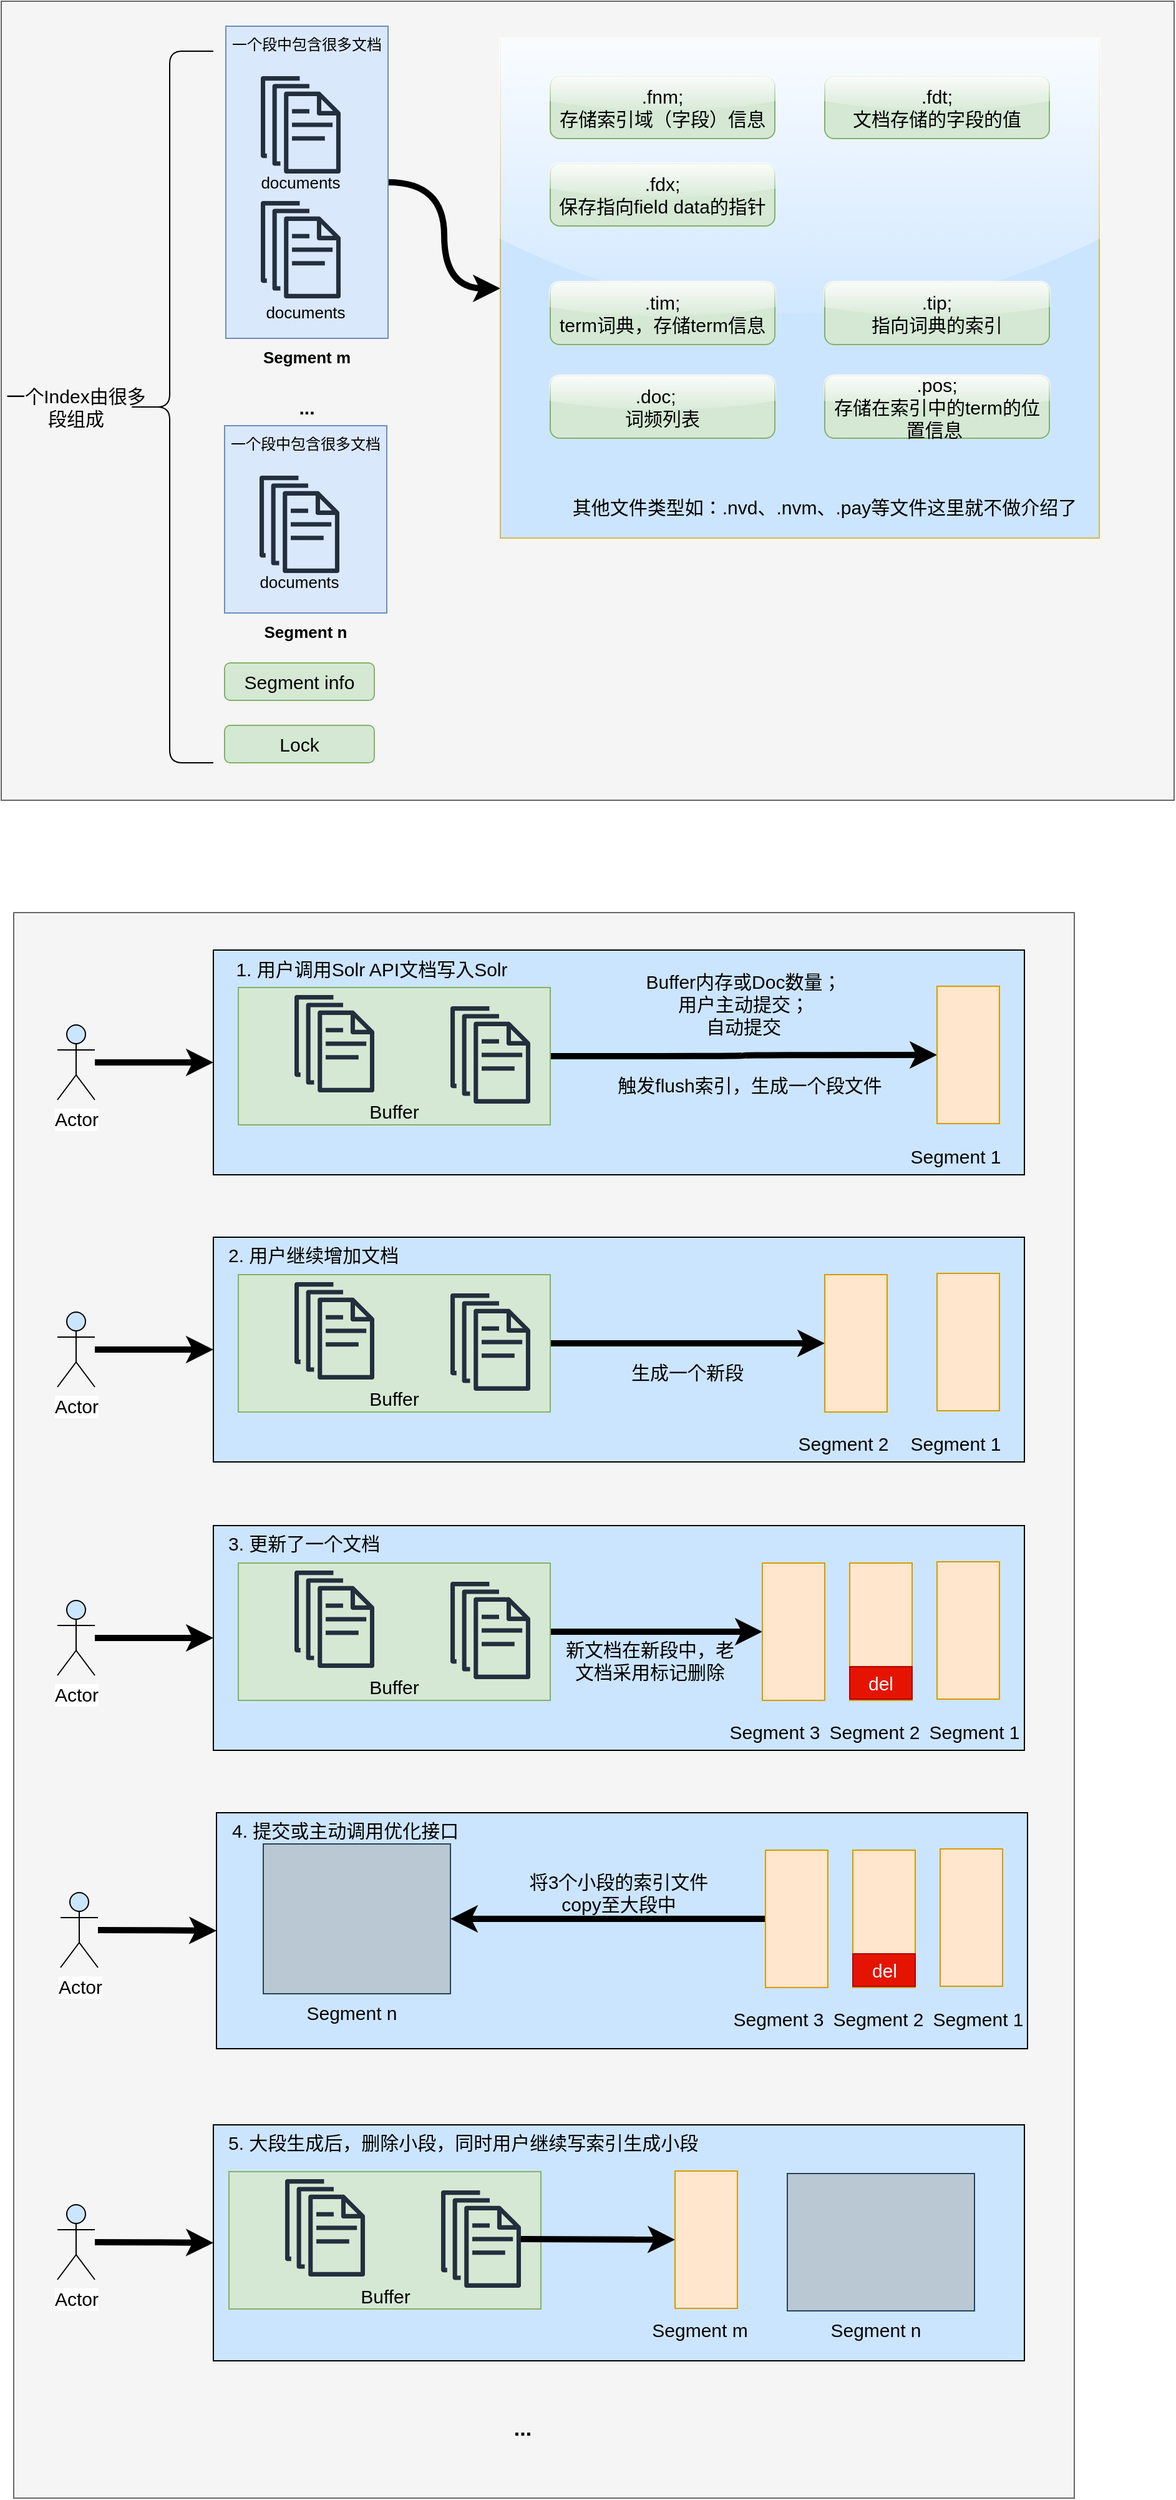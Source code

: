 <mxfile version="20.5.3" type="github">
  <diagram id="1ziBkIOy0aIOfrTeset_" name="第 1 页">
    <mxGraphModel dx="1773" dy="621" grid="1" gridSize="10" guides="1" tooltips="1" connect="1" arrows="1" fold="1" page="1" pageScale="1" pageWidth="827" pageHeight="1169" math="0" shadow="0">
      <root>
        <mxCell id="0" />
        <mxCell id="1" parent="0" />
        <mxCell id="4rep5bl105MdZM5S8P01-1" value="" style="rounded=0;whiteSpace=wrap;html=1;fillColor=#f5f5f5;fontColor=#333333;strokeColor=#666666;" vertex="1" parent="1">
          <mxGeometry x="-730" y="30" width="940" height="640" as="geometry" />
        </mxCell>
        <mxCell id="4rep5bl105MdZM5S8P01-26" style="edgeStyle=orthogonalEdgeStyle;rounded=0;orthogonalLoop=1;jettySize=auto;html=1;fontSize=15;curved=1;strokeWidth=5;" edge="1" parent="1" source="4rep5bl105MdZM5S8P01-3" target="4rep5bl105MdZM5S8P01-23">
          <mxGeometry relative="1" as="geometry" />
        </mxCell>
        <mxCell id="4rep5bl105MdZM5S8P01-3" value="" style="rounded=0;whiteSpace=wrap;html=1;fillColor=#dae8fc;strokeColor=#6c8ebf;" vertex="1" parent="1">
          <mxGeometry x="-550" y="50" width="130" height="250" as="geometry" />
        </mxCell>
        <mxCell id="4rep5bl105MdZM5S8P01-4" value="" style="sketch=0;outlineConnect=0;fontColor=#232F3E;gradientColor=none;fillColor=#232F3D;strokeColor=none;dashed=0;verticalLabelPosition=bottom;verticalAlign=top;align=center;html=1;fontSize=12;fontStyle=0;aspect=fixed;pointerEvents=1;shape=mxgraph.aws4.documents;" vertex="1" parent="1">
          <mxGeometry x="-522" y="90" width="64" height="78" as="geometry" />
        </mxCell>
        <mxCell id="4rep5bl105MdZM5S8P01-5" value="" style="sketch=0;outlineConnect=0;fontColor=#232F3E;gradientColor=none;fillColor=#232F3D;strokeColor=none;dashed=0;verticalLabelPosition=bottom;verticalAlign=top;align=center;html=1;fontSize=12;fontStyle=0;aspect=fixed;pointerEvents=1;shape=mxgraph.aws4.documents;" vertex="1" parent="1">
          <mxGeometry x="-522" y="190" width="64" height="78" as="geometry" />
        </mxCell>
        <mxCell id="4rep5bl105MdZM5S8P01-6" value="一个段中包含很多文档" style="text;html=1;strokeColor=none;fillColor=none;align=center;verticalAlign=middle;whiteSpace=wrap;rounded=0;" vertex="1" parent="1">
          <mxGeometry x="-550" y="50" width="130" height="30" as="geometry" />
        </mxCell>
        <mxCell id="4rep5bl105MdZM5S8P01-7" value="&lt;b&gt;&lt;font style=&quot;font-size: 13px;&quot;&gt;Segment m&lt;/font&gt;&lt;/b&gt;" style="text;html=1;strokeColor=none;fillColor=none;align=center;verticalAlign=middle;whiteSpace=wrap;rounded=0;" vertex="1" parent="1">
          <mxGeometry x="-550" y="300" width="130" height="30" as="geometry" />
        </mxCell>
        <mxCell id="4rep5bl105MdZM5S8P01-9" value="documents" style="text;html=1;strokeColor=none;fillColor=none;align=center;verticalAlign=middle;whiteSpace=wrap;rounded=0;fontSize=13;" vertex="1" parent="1">
          <mxGeometry x="-516" y="264" width="60" height="30" as="geometry" />
        </mxCell>
        <mxCell id="4rep5bl105MdZM5S8P01-10" value="documents" style="text;html=1;strokeColor=none;fillColor=none;align=center;verticalAlign=middle;whiteSpace=wrap;rounded=0;fontSize=13;" vertex="1" parent="1">
          <mxGeometry x="-520" y="160" width="60" height="30" as="geometry" />
        </mxCell>
        <mxCell id="4rep5bl105MdZM5S8P01-11" value="&lt;b&gt;&lt;font style=&quot;font-size: 15px;&quot;&gt;...&lt;/font&gt;&lt;/b&gt;" style="text;html=1;strokeColor=none;fillColor=none;align=center;verticalAlign=middle;whiteSpace=wrap;rounded=0;fontSize=13;" vertex="1" parent="1">
          <mxGeometry x="-526" y="340" width="82" height="30" as="geometry" />
        </mxCell>
        <mxCell id="4rep5bl105MdZM5S8P01-12" value="" style="rounded=0;whiteSpace=wrap;html=1;fillColor=#dae8fc;strokeColor=#6c8ebf;" vertex="1" parent="1">
          <mxGeometry x="-551" y="370" width="130" height="150" as="geometry" />
        </mxCell>
        <mxCell id="4rep5bl105MdZM5S8P01-13" value="" style="sketch=0;outlineConnect=0;fontColor=#232F3E;gradientColor=none;fillColor=#232F3D;strokeColor=none;dashed=0;verticalLabelPosition=bottom;verticalAlign=top;align=center;html=1;fontSize=12;fontStyle=0;aspect=fixed;pointerEvents=1;shape=mxgraph.aws4.documents;" vertex="1" parent="1">
          <mxGeometry x="-523" y="410" width="64" height="78" as="geometry" />
        </mxCell>
        <mxCell id="4rep5bl105MdZM5S8P01-15" value="一个段中包含很多文档" style="text;html=1;strokeColor=none;fillColor=none;align=center;verticalAlign=middle;whiteSpace=wrap;rounded=0;" vertex="1" parent="1">
          <mxGeometry x="-551" y="370" width="130" height="30" as="geometry" />
        </mxCell>
        <mxCell id="4rep5bl105MdZM5S8P01-16" value="&lt;b&gt;&lt;font style=&quot;font-size: 13px;&quot;&gt;Segment n&lt;/font&gt;&lt;/b&gt;" style="text;html=1;strokeColor=none;fillColor=none;align=center;verticalAlign=middle;whiteSpace=wrap;rounded=0;" vertex="1" parent="1">
          <mxGeometry x="-551" y="520" width="130" height="30" as="geometry" />
        </mxCell>
        <mxCell id="4rep5bl105MdZM5S8P01-18" value="documents" style="text;html=1;strokeColor=none;fillColor=none;align=center;verticalAlign=middle;whiteSpace=wrap;rounded=0;fontSize=13;" vertex="1" parent="1">
          <mxGeometry x="-521" y="480" width="60" height="30" as="geometry" />
        </mxCell>
        <mxCell id="4rep5bl105MdZM5S8P01-21" value="" style="shape=curlyBracket;whiteSpace=wrap;html=1;rounded=1;labelPosition=left;verticalLabelPosition=middle;align=right;verticalAlign=middle;fontSize=15;" vertex="1" parent="1">
          <mxGeometry x="-630" y="70" width="70" height="570" as="geometry" />
        </mxCell>
        <mxCell id="4rep5bl105MdZM5S8P01-22" value="一个Index由很多段组成" style="text;html=1;strokeColor=none;fillColor=none;align=center;verticalAlign=middle;whiteSpace=wrap;rounded=0;fontSize=15;" vertex="1" parent="1">
          <mxGeometry x="-730" y="340" width="120" height="30" as="geometry" />
        </mxCell>
        <mxCell id="4rep5bl105MdZM5S8P01-23" value="" style="rounded=0;whiteSpace=wrap;html=1;fontSize=15;fillColor=#CCE5FF;strokeColor=#d6b656;glass=1;" vertex="1" parent="1">
          <mxGeometry x="-330" y="60" width="480" height="400" as="geometry" />
        </mxCell>
        <mxCell id="4rep5bl105MdZM5S8P01-24" value="Segment info" style="rounded=1;whiteSpace=wrap;html=1;fontSize=15;fillColor=#d5e8d4;strokeColor=#82b366;" vertex="1" parent="1">
          <mxGeometry x="-551" y="560" width="120" height="30" as="geometry" />
        </mxCell>
        <mxCell id="4rep5bl105MdZM5S8P01-25" value="Lock" style="rounded=1;whiteSpace=wrap;html=1;fontSize=15;fillColor=#d5e8d4;strokeColor=#82b366;" vertex="1" parent="1">
          <mxGeometry x="-551" y="610" width="120" height="30" as="geometry" />
        </mxCell>
        <mxCell id="4rep5bl105MdZM5S8P01-27" value=".fnm;&lt;br&gt;存储索引域（字段）信息" style="rounded=1;whiteSpace=wrap;html=1;fontSize=15;fillColor=#d5e8d4;strokeColor=#82b366;glass=1;" vertex="1" parent="1">
          <mxGeometry x="-290" y="90" width="180" height="50" as="geometry" />
        </mxCell>
        <mxCell id="4rep5bl105MdZM5S8P01-28" value="&lt;div&gt;.fdt;&lt;/div&gt;&lt;div&gt;文档存储的字段的值&lt;/div&gt;" style="rounded=1;whiteSpace=wrap;html=1;fontSize=15;fillColor=#d5e8d4;strokeColor=#82b366;glass=1;" vertex="1" parent="1">
          <mxGeometry x="-70" y="90" width="180" height="50" as="geometry" />
        </mxCell>
        <mxCell id="4rep5bl105MdZM5S8P01-29" value="&lt;div&gt;.fdx;&lt;/div&gt;&lt;div&gt;保存指向field data的指针&lt;/div&gt;" style="rounded=1;whiteSpace=wrap;html=1;fontSize=15;fillColor=#d5e8d4;strokeColor=#82b366;glass=1;" vertex="1" parent="1">
          <mxGeometry x="-290" y="160" width="180" height="50" as="geometry" />
        </mxCell>
        <mxCell id="4rep5bl105MdZM5S8P01-30" value="&lt;div&gt;.tim;&lt;/div&gt;&lt;div&gt;term词典，存储term信息&lt;/div&gt;" style="rounded=1;whiteSpace=wrap;html=1;fontSize=15;fillColor=#d5e8d4;strokeColor=#82b366;glass=1;" vertex="1" parent="1">
          <mxGeometry x="-290" y="255" width="180" height="50" as="geometry" />
        </mxCell>
        <mxCell id="4rep5bl105MdZM5S8P01-31" value="&lt;div&gt;.tip;&lt;/div&gt;&lt;div&gt;指向词典的索引&lt;/div&gt;" style="rounded=1;whiteSpace=wrap;html=1;fontSize=15;fillColor=#d5e8d4;strokeColor=#82b366;glass=1;" vertex="1" parent="1">
          <mxGeometry x="-70" y="255" width="180" height="50" as="geometry" />
        </mxCell>
        <mxCell id="4rep5bl105MdZM5S8P01-32" value="&lt;div style=&quot;text-align: left;&quot;&gt;&lt;div&gt;&amp;nbsp; .doc;&lt;/div&gt;&lt;div&gt;词频列表&lt;/div&gt;&lt;/div&gt;" style="rounded=1;whiteSpace=wrap;html=1;fontSize=15;fillColor=#d5e8d4;strokeColor=#82b366;glass=1;" vertex="1" parent="1">
          <mxGeometry x="-290" y="330" width="180" height="50" as="geometry" />
        </mxCell>
        <mxCell id="4rep5bl105MdZM5S8P01-33" value="&lt;div&gt;.pos;&lt;/div&gt;&lt;div&gt;存储在索引中的term的位置信息&amp;nbsp;&lt;/div&gt;" style="rounded=1;whiteSpace=wrap;html=1;fontSize=15;sketch=0;shadow=0;fillColor=#d5e8d4;strokeColor=#82b366;glass=1;" vertex="1" parent="1">
          <mxGeometry x="-70" y="330" width="180" height="50" as="geometry" />
        </mxCell>
        <mxCell id="4rep5bl105MdZM5S8P01-34" value="其他文件类型如：.nvd、.nvm、.pay等文件这里就不做介绍了" style="text;html=1;strokeColor=none;fillColor=none;align=center;verticalAlign=middle;whiteSpace=wrap;rounded=0;fontSize=15;" vertex="1" parent="1">
          <mxGeometry x="-280" y="420" width="420" height="30" as="geometry" />
        </mxCell>
        <mxCell id="4rep5bl105MdZM5S8P01-35" value="" style="rounded=0;whiteSpace=wrap;html=1;shadow=0;glass=0;labelBackgroundColor=none;sketch=0;fontSize=15;fillColor=#f5f5f5;fontColor=#333333;strokeColor=#666666;" vertex="1" parent="1">
          <mxGeometry x="-720" y="760" width="850" height="1270" as="geometry" />
        </mxCell>
        <mxCell id="4rep5bl105MdZM5S8P01-36" value="" style="rounded=0;whiteSpace=wrap;html=1;shadow=0;glass=0;labelBackgroundColor=#FFFFFF;sketch=0;fontSize=15;fillColor=#CCE5FF;" vertex="1" parent="1">
          <mxGeometry x="-560" y="790" width="650" height="180" as="geometry" />
        </mxCell>
        <mxCell id="4rep5bl105MdZM5S8P01-39" style="edgeStyle=orthogonalEdgeStyle;curved=1;rounded=0;orthogonalLoop=1;jettySize=auto;html=1;strokeWidth=5;fontSize=15;" edge="1" parent="1" source="4rep5bl105MdZM5S8P01-37" target="4rep5bl105MdZM5S8P01-36">
          <mxGeometry relative="1" as="geometry" />
        </mxCell>
        <mxCell id="4rep5bl105MdZM5S8P01-37" value="Actor" style="shape=umlActor;verticalLabelPosition=bottom;verticalAlign=top;html=1;outlineConnect=0;rounded=1;shadow=0;glass=0;labelBackgroundColor=#FFFFFF;sketch=0;fontSize=15;fillColor=#CCE5FF;" vertex="1" parent="1">
          <mxGeometry x="-685" y="850" width="30" height="60" as="geometry" />
        </mxCell>
        <mxCell id="4rep5bl105MdZM5S8P01-46" value="&lt;span style=&quot;&quot;&gt;1. 用户调用Solr API文档写入Solr&lt;/span&gt;" style="text;html=1;strokeColor=none;fillColor=none;align=center;verticalAlign=middle;whiteSpace=wrap;rounded=0;shadow=0;glass=0;labelBackgroundColor=none;sketch=0;fontSize=15;opacity=0;connectable=1;allowArrows=1;" vertex="1" parent="1">
          <mxGeometry x="-586" y="790" width="306" height="30" as="geometry" />
        </mxCell>
        <mxCell id="4rep5bl105MdZM5S8P01-55" style="edgeStyle=orthogonalEdgeStyle;curved=1;rounded=0;orthogonalLoop=1;jettySize=auto;html=1;exitX=1;exitY=0.5;exitDx=0;exitDy=0;entryX=0;entryY=0.5;entryDx=0;entryDy=0;strokeWidth=5;fontSize=15;" edge="1" parent="1" source="4rep5bl105MdZM5S8P01-48" target="4rep5bl105MdZM5S8P01-54">
          <mxGeometry relative="1" as="geometry" />
        </mxCell>
        <mxCell id="4rep5bl105MdZM5S8P01-48" value="" style="rounded=0;whiteSpace=wrap;html=1;shadow=0;glass=0;labelBackgroundColor=default;labelBorderColor=none;sketch=0;fontSize=15;fillColor=#d5e8d4;strokeColor=#82b366;" vertex="1" parent="1">
          <mxGeometry x="-540" y="820" width="250" height="110" as="geometry" />
        </mxCell>
        <mxCell id="4rep5bl105MdZM5S8P01-44" value="" style="sketch=0;outlineConnect=0;fontColor=#232F3E;gradientColor=none;fillColor=#232F3D;strokeColor=none;dashed=0;verticalLabelPosition=bottom;verticalAlign=top;align=center;html=1;fontSize=12;fontStyle=0;aspect=fixed;pointerEvents=1;shape=mxgraph.aws4.documents;rounded=1;shadow=0;glass=0;labelBackgroundColor=#FFFFFF;" vertex="1" parent="1">
          <mxGeometry x="-370" y="835" width="64" height="78" as="geometry" />
        </mxCell>
        <mxCell id="4rep5bl105MdZM5S8P01-43" value="" style="sketch=0;outlineConnect=0;fontColor=#232F3E;gradientColor=none;fillColor=#232F3D;strokeColor=none;dashed=0;verticalLabelPosition=bottom;verticalAlign=top;align=center;html=1;fontSize=12;fontStyle=0;aspect=fixed;pointerEvents=1;shape=mxgraph.aws4.documents;rounded=1;shadow=0;glass=0;labelBackgroundColor=#FFFFFF;" vertex="1" parent="1">
          <mxGeometry x="-495" y="826" width="64" height="78" as="geometry" />
        </mxCell>
        <mxCell id="4rep5bl105MdZM5S8P01-49" value="Buffer" style="text;html=1;strokeColor=none;fillColor=none;align=center;verticalAlign=middle;whiteSpace=wrap;rounded=0;shadow=0;glass=0;labelBackgroundColor=none;labelBorderColor=none;sketch=0;fontSize=15;" vertex="1" parent="1">
          <mxGeometry x="-445" y="904" width="60" height="30" as="geometry" />
        </mxCell>
        <mxCell id="4rep5bl105MdZM5S8P01-54" value="" style="rounded=0;whiteSpace=wrap;html=1;shadow=0;glass=0;labelBackgroundColor=none;labelBorderColor=none;sketch=0;fontSize=15;fillColor=#ffe6cc;strokeColor=#d79b00;" vertex="1" parent="1">
          <mxGeometry x="20" y="819" width="50" height="110" as="geometry" />
        </mxCell>
        <mxCell id="4rep5bl105MdZM5S8P01-56" value="Buffer内存或Doc数量；&lt;br&gt;用户主动提交；&lt;br&gt;自动提交" style="text;html=1;strokeColor=none;fillColor=none;align=center;verticalAlign=middle;whiteSpace=wrap;rounded=0;shadow=0;glass=0;labelBackgroundColor=none;labelBorderColor=none;sketch=0;fontSize=15;" vertex="1" parent="1">
          <mxGeometry x="-280" y="800" width="290" height="65" as="geometry" />
        </mxCell>
        <mxCell id="4rep5bl105MdZM5S8P01-57" value="触发flush索引，生成一个段文件" style="text;html=1;strokeColor=none;fillColor=none;align=center;verticalAlign=middle;whiteSpace=wrap;rounded=0;shadow=0;glass=0;labelBackgroundColor=none;labelBorderColor=none;sketch=0;fontSize=15;" vertex="1" parent="1">
          <mxGeometry x="-240" y="883" width="220" height="30" as="geometry" />
        </mxCell>
        <mxCell id="4rep5bl105MdZM5S8P01-58" value="Segment 1" style="text;html=1;strokeColor=none;fillColor=none;align=center;verticalAlign=middle;whiteSpace=wrap;rounded=0;shadow=0;glass=0;labelBackgroundColor=none;labelBorderColor=none;sketch=0;fontSize=15;" vertex="1" parent="1">
          <mxGeometry x="-20" y="940" width="110" height="30" as="geometry" />
        </mxCell>
        <mxCell id="4rep5bl105MdZM5S8P01-59" value="" style="rounded=0;whiteSpace=wrap;html=1;shadow=0;glass=0;labelBackgroundColor=#FFFFFF;sketch=0;fontSize=15;fillColor=#CCE5FF;" vertex="1" parent="1">
          <mxGeometry x="-560" y="1020" width="650" height="180" as="geometry" />
        </mxCell>
        <mxCell id="4rep5bl105MdZM5S8P01-60" style="edgeStyle=orthogonalEdgeStyle;curved=1;rounded=0;orthogonalLoop=1;jettySize=auto;html=1;strokeWidth=5;fontSize=15;" edge="1" parent="1" source="4rep5bl105MdZM5S8P01-61" target="4rep5bl105MdZM5S8P01-59">
          <mxGeometry relative="1" as="geometry" />
        </mxCell>
        <mxCell id="4rep5bl105MdZM5S8P01-61" value="Actor" style="shape=umlActor;verticalLabelPosition=bottom;verticalAlign=top;html=1;outlineConnect=0;rounded=1;shadow=0;glass=0;labelBackgroundColor=#FFFFFF;sketch=0;fontSize=15;fillColor=#CCE5FF;" vertex="1" parent="1">
          <mxGeometry x="-685" y="1080" width="30" height="60" as="geometry" />
        </mxCell>
        <mxCell id="4rep5bl105MdZM5S8P01-62" value="&lt;span style=&quot;&quot;&gt;2. 用户继续增加文档&lt;/span&gt;" style="text;html=1;strokeColor=none;fillColor=none;align=left;verticalAlign=middle;whiteSpace=wrap;rounded=0;shadow=0;glass=0;labelBackgroundColor=none;sketch=0;fontSize=15;opacity=0;connectable=1;allowArrows=1;" vertex="1" parent="1">
          <mxGeometry x="-550" y="1019" width="306" height="30" as="geometry" />
        </mxCell>
        <mxCell id="4rep5bl105MdZM5S8P01-63" style="edgeStyle=orthogonalEdgeStyle;curved=1;rounded=0;orthogonalLoop=1;jettySize=auto;html=1;exitX=1;exitY=0.5;exitDx=0;exitDy=0;strokeWidth=5;fontSize=15;entryX=0;entryY=0.5;entryDx=0;entryDy=0;" edge="1" parent="1" source="4rep5bl105MdZM5S8P01-64" target="4rep5bl105MdZM5S8P01-72">
          <mxGeometry relative="1" as="geometry">
            <mxPoint x="-100" y="1104" as="targetPoint" />
          </mxGeometry>
        </mxCell>
        <mxCell id="4rep5bl105MdZM5S8P01-64" value="" style="rounded=0;whiteSpace=wrap;html=1;shadow=0;glass=0;labelBackgroundColor=default;labelBorderColor=none;sketch=0;fontSize=15;fillColor=#d5e8d4;strokeColor=#82b366;" vertex="1" parent="1">
          <mxGeometry x="-540" y="1050" width="250" height="110" as="geometry" />
        </mxCell>
        <mxCell id="4rep5bl105MdZM5S8P01-65" value="" style="sketch=0;outlineConnect=0;fontColor=#232F3E;gradientColor=none;fillColor=#232F3D;strokeColor=none;dashed=0;verticalLabelPosition=bottom;verticalAlign=top;align=center;html=1;fontSize=12;fontStyle=0;aspect=fixed;pointerEvents=1;shape=mxgraph.aws4.documents;rounded=1;shadow=0;glass=0;labelBackgroundColor=#FFFFFF;" vertex="1" parent="1">
          <mxGeometry x="-370" y="1065" width="64" height="78" as="geometry" />
        </mxCell>
        <mxCell id="4rep5bl105MdZM5S8P01-66" value="" style="sketch=0;outlineConnect=0;fontColor=#232F3E;gradientColor=none;fillColor=#232F3D;strokeColor=none;dashed=0;verticalLabelPosition=bottom;verticalAlign=top;align=center;html=1;fontSize=12;fontStyle=0;aspect=fixed;pointerEvents=1;shape=mxgraph.aws4.documents;rounded=1;shadow=0;glass=0;labelBackgroundColor=#FFFFFF;" vertex="1" parent="1">
          <mxGeometry x="-495" y="1056" width="64" height="78" as="geometry" />
        </mxCell>
        <mxCell id="4rep5bl105MdZM5S8P01-67" value="Buffer" style="text;html=1;strokeColor=none;fillColor=none;align=center;verticalAlign=middle;whiteSpace=wrap;rounded=0;shadow=0;glass=0;labelBackgroundColor=none;labelBorderColor=none;sketch=0;fontSize=15;" vertex="1" parent="1">
          <mxGeometry x="-445" y="1134" width="60" height="30" as="geometry" />
        </mxCell>
        <mxCell id="4rep5bl105MdZM5S8P01-68" value="" style="rounded=0;whiteSpace=wrap;html=1;shadow=0;glass=0;labelBackgroundColor=none;labelBorderColor=none;sketch=0;fontSize=15;fillColor=#ffe6cc;strokeColor=#d79b00;" vertex="1" parent="1">
          <mxGeometry x="20" y="1049" width="50" height="110" as="geometry" />
        </mxCell>
        <mxCell id="4rep5bl105MdZM5S8P01-71" value="Segment 1" style="text;html=1;strokeColor=none;fillColor=none;align=center;verticalAlign=middle;whiteSpace=wrap;rounded=0;shadow=0;glass=0;labelBackgroundColor=none;labelBorderColor=none;sketch=0;fontSize=15;" vertex="1" parent="1">
          <mxGeometry x="-20" y="1170" width="110" height="30" as="geometry" />
        </mxCell>
        <mxCell id="4rep5bl105MdZM5S8P01-72" value="" style="rounded=0;whiteSpace=wrap;html=1;shadow=0;glass=0;labelBackgroundColor=none;labelBorderColor=none;sketch=0;fontSize=15;fillColor=#ffe6cc;strokeColor=#d79b00;" vertex="1" parent="1">
          <mxGeometry x="-70" y="1050" width="50" height="110" as="geometry" />
        </mxCell>
        <mxCell id="4rep5bl105MdZM5S8P01-73" value="Segment 2" style="text;html=1;strokeColor=none;fillColor=none;align=center;verticalAlign=middle;whiteSpace=wrap;rounded=0;shadow=0;glass=0;labelBackgroundColor=none;labelBorderColor=none;sketch=0;fontSize=15;" vertex="1" parent="1">
          <mxGeometry x="-110" y="1170" width="110" height="30" as="geometry" />
        </mxCell>
        <mxCell id="4rep5bl105MdZM5S8P01-74" value="生成一个新段" style="text;html=1;strokeColor=none;fillColor=none;align=center;verticalAlign=middle;whiteSpace=wrap;rounded=0;shadow=0;glass=0;labelBackgroundColor=none;labelBorderColor=none;sketch=0;fontSize=15;" vertex="1" parent="1">
          <mxGeometry x="-250" y="1113" width="140" height="30" as="geometry" />
        </mxCell>
        <mxCell id="4rep5bl105MdZM5S8P01-76" value="" style="rounded=0;whiteSpace=wrap;html=1;shadow=0;glass=0;labelBackgroundColor=#FFFFFF;sketch=0;fontSize=15;fillColor=#CCE5FF;" vertex="1" parent="1">
          <mxGeometry x="-560" y="1251" width="650" height="180" as="geometry" />
        </mxCell>
        <mxCell id="4rep5bl105MdZM5S8P01-77" style="edgeStyle=orthogonalEdgeStyle;curved=1;rounded=0;orthogonalLoop=1;jettySize=auto;html=1;strokeWidth=5;fontSize=15;" edge="1" parent="1" source="4rep5bl105MdZM5S8P01-78" target="4rep5bl105MdZM5S8P01-76">
          <mxGeometry relative="1" as="geometry" />
        </mxCell>
        <mxCell id="4rep5bl105MdZM5S8P01-78" value="Actor" style="shape=umlActor;verticalLabelPosition=bottom;verticalAlign=top;html=1;outlineConnect=0;rounded=1;shadow=0;glass=0;labelBackgroundColor=#FFFFFF;sketch=0;fontSize=15;fillColor=#CCE5FF;" vertex="1" parent="1">
          <mxGeometry x="-685" y="1311" width="30" height="60" as="geometry" />
        </mxCell>
        <mxCell id="4rep5bl105MdZM5S8P01-79" value="&lt;span style=&quot;&quot;&gt;3. 更新了一个文档&lt;/span&gt;" style="text;html=1;strokeColor=none;fillColor=none;align=left;verticalAlign=middle;whiteSpace=wrap;rounded=0;shadow=0;glass=0;labelBackgroundColor=none;sketch=0;fontSize=15;opacity=0;connectable=1;allowArrows=1;" vertex="1" parent="1">
          <mxGeometry x="-550" y="1250" width="306" height="30" as="geometry" />
        </mxCell>
        <mxCell id="4rep5bl105MdZM5S8P01-94" style="edgeStyle=orthogonalEdgeStyle;curved=1;rounded=0;orthogonalLoop=1;jettySize=auto;html=1;exitX=1;exitY=0.5;exitDx=0;exitDy=0;entryX=0;entryY=0.5;entryDx=0;entryDy=0;strokeWidth=5;fontSize=15;" edge="1" parent="1" source="4rep5bl105MdZM5S8P01-81" target="4rep5bl105MdZM5S8P01-92">
          <mxGeometry relative="1" as="geometry" />
        </mxCell>
        <mxCell id="4rep5bl105MdZM5S8P01-81" value="" style="rounded=0;whiteSpace=wrap;html=1;shadow=0;glass=0;labelBackgroundColor=default;labelBorderColor=none;sketch=0;fontSize=15;fillColor=#d5e8d4;strokeColor=#82b366;" vertex="1" parent="1">
          <mxGeometry x="-540" y="1281" width="250" height="110" as="geometry" />
        </mxCell>
        <mxCell id="4rep5bl105MdZM5S8P01-82" value="" style="sketch=0;outlineConnect=0;fontColor=#232F3E;gradientColor=none;fillColor=#232F3D;strokeColor=none;dashed=0;verticalLabelPosition=bottom;verticalAlign=top;align=center;html=1;fontSize=12;fontStyle=0;aspect=fixed;pointerEvents=1;shape=mxgraph.aws4.documents;rounded=1;shadow=0;glass=0;labelBackgroundColor=#FFFFFF;" vertex="1" parent="1">
          <mxGeometry x="-370" y="1296" width="64" height="78" as="geometry" />
        </mxCell>
        <mxCell id="4rep5bl105MdZM5S8P01-83" value="" style="sketch=0;outlineConnect=0;fontColor=#232F3E;gradientColor=none;fillColor=#232F3D;strokeColor=none;dashed=0;verticalLabelPosition=bottom;verticalAlign=top;align=center;html=1;fontSize=12;fontStyle=0;aspect=fixed;pointerEvents=1;shape=mxgraph.aws4.documents;rounded=1;shadow=0;glass=0;labelBackgroundColor=#FFFFFF;" vertex="1" parent="1">
          <mxGeometry x="-495" y="1287" width="64" height="78" as="geometry" />
        </mxCell>
        <mxCell id="4rep5bl105MdZM5S8P01-84" value="Buffer" style="text;html=1;strokeColor=none;fillColor=none;align=center;verticalAlign=middle;whiteSpace=wrap;rounded=0;shadow=0;glass=0;labelBackgroundColor=none;labelBorderColor=none;sketch=0;fontSize=15;" vertex="1" parent="1">
          <mxGeometry x="-445" y="1365" width="60" height="30" as="geometry" />
        </mxCell>
        <mxCell id="4rep5bl105MdZM5S8P01-85" value="" style="rounded=0;whiteSpace=wrap;html=1;shadow=0;glass=0;labelBackgroundColor=none;labelBorderColor=none;sketch=0;fontSize=15;fillColor=#ffe6cc;strokeColor=#d79b00;" vertex="1" parent="1">
          <mxGeometry x="20" y="1280" width="50" height="110" as="geometry" />
        </mxCell>
        <mxCell id="4rep5bl105MdZM5S8P01-86" value="Segment 1" style="text;html=1;strokeColor=none;fillColor=none;align=center;verticalAlign=middle;whiteSpace=wrap;rounded=0;shadow=0;glass=0;labelBackgroundColor=none;labelBorderColor=none;sketch=0;fontSize=15;" vertex="1" parent="1">
          <mxGeometry x="10" y="1401" width="80" height="30" as="geometry" />
        </mxCell>
        <mxCell id="4rep5bl105MdZM5S8P01-87" value="" style="rounded=0;whiteSpace=wrap;html=1;shadow=0;glass=0;labelBackgroundColor=none;labelBorderColor=none;sketch=0;fontSize=15;fillColor=#ffe6cc;strokeColor=#d79b00;" vertex="1" parent="1">
          <mxGeometry x="-50" y="1281" width="50" height="110" as="geometry" />
        </mxCell>
        <mxCell id="4rep5bl105MdZM5S8P01-88" value="Segment 2" style="text;html=1;strokeColor=none;fillColor=none;align=center;verticalAlign=middle;whiteSpace=wrap;rounded=0;shadow=0;glass=0;labelBackgroundColor=none;labelBorderColor=none;sketch=0;fontSize=15;" vertex="1" parent="1">
          <mxGeometry x="-70" y="1401" width="80" height="30" as="geometry" />
        </mxCell>
        <mxCell id="4rep5bl105MdZM5S8P01-89" value="新文档在新段中，老文档采用标记删除" style="text;html=1;strokeColor=none;fillColor=none;align=center;verticalAlign=middle;whiteSpace=wrap;rounded=0;shadow=0;glass=0;labelBackgroundColor=none;labelBorderColor=none;sketch=0;fontSize=15;" vertex="1" parent="1">
          <mxGeometry x="-280" y="1344" width="140" height="30" as="geometry" />
        </mxCell>
        <mxCell id="4rep5bl105MdZM5S8P01-91" value="del" style="rounded=0;whiteSpace=wrap;html=1;shadow=0;glass=0;labelBackgroundColor=none;labelBorderColor=none;sketch=0;fontSize=15;fillColor=#e51400;strokeColor=#B20000;fontColor=#ffffff;" vertex="1" parent="1">
          <mxGeometry x="-50" y="1364" width="50" height="26" as="geometry" />
        </mxCell>
        <mxCell id="4rep5bl105MdZM5S8P01-92" value="" style="rounded=0;whiteSpace=wrap;html=1;shadow=0;glass=0;labelBackgroundColor=none;labelBorderColor=none;sketch=0;fontSize=15;fillColor=#ffe6cc;strokeColor=#d79b00;" vertex="1" parent="1">
          <mxGeometry x="-120" y="1281" width="50" height="110" as="geometry" />
        </mxCell>
        <mxCell id="4rep5bl105MdZM5S8P01-93" value="Segment 3" style="text;html=1;strokeColor=none;fillColor=none;align=center;verticalAlign=middle;whiteSpace=wrap;rounded=0;shadow=0;glass=0;labelBackgroundColor=none;labelBorderColor=none;sketch=0;fontSize=15;" vertex="1" parent="1">
          <mxGeometry x="-150" y="1401" width="80" height="30" as="geometry" />
        </mxCell>
        <mxCell id="4rep5bl105MdZM5S8P01-95" value="" style="rounded=0;whiteSpace=wrap;html=1;shadow=0;glass=0;labelBackgroundColor=#FFFFFF;sketch=0;fontSize=15;fillColor=#CCE5FF;" vertex="1" parent="1">
          <mxGeometry x="-557.5" y="1481" width="650" height="189" as="geometry" />
        </mxCell>
        <mxCell id="4rep5bl105MdZM5S8P01-96" style="edgeStyle=orthogonalEdgeStyle;curved=1;rounded=0;orthogonalLoop=1;jettySize=auto;html=1;strokeWidth=5;fontSize=15;" edge="1" source="4rep5bl105MdZM5S8P01-97" target="4rep5bl105MdZM5S8P01-95" parent="1">
          <mxGeometry relative="1" as="geometry" />
        </mxCell>
        <mxCell id="4rep5bl105MdZM5S8P01-97" value="Actor" style="shape=umlActor;verticalLabelPosition=bottom;verticalAlign=top;html=1;outlineConnect=0;rounded=1;shadow=0;glass=0;labelBackgroundColor=#FFFFFF;sketch=0;fontSize=15;fillColor=#CCE5FF;" vertex="1" parent="1">
          <mxGeometry x="-682.5" y="1545" width="30" height="60" as="geometry" />
        </mxCell>
        <mxCell id="4rep5bl105MdZM5S8P01-98" value="&lt;span style=&quot;&quot;&gt;4. 提交或主动调用优化接口&lt;/span&gt;" style="text;html=1;strokeColor=none;fillColor=none;align=left;verticalAlign=middle;whiteSpace=wrap;rounded=0;shadow=0;glass=0;labelBackgroundColor=none;sketch=0;fontSize=15;opacity=0;connectable=1;allowArrows=1;" vertex="1" parent="1">
          <mxGeometry x="-547.5" y="1480" width="306" height="30" as="geometry" />
        </mxCell>
        <mxCell id="4rep5bl105MdZM5S8P01-104" value="" style="rounded=0;whiteSpace=wrap;html=1;shadow=0;glass=0;labelBackgroundColor=none;labelBorderColor=none;sketch=0;fontSize=15;fillColor=#ffe6cc;strokeColor=#d79b00;" vertex="1" parent="1">
          <mxGeometry x="22.5" y="1510" width="50" height="110" as="geometry" />
        </mxCell>
        <mxCell id="4rep5bl105MdZM5S8P01-105" value="Segment 1" style="text;html=1;strokeColor=none;fillColor=none;align=center;verticalAlign=middle;whiteSpace=wrap;rounded=0;shadow=0;glass=0;labelBackgroundColor=none;labelBorderColor=none;sketch=0;fontSize=15;" vertex="1" parent="1">
          <mxGeometry x="12.5" y="1631" width="80" height="30" as="geometry" />
        </mxCell>
        <mxCell id="4rep5bl105MdZM5S8P01-106" value="" style="rounded=0;whiteSpace=wrap;html=1;shadow=0;glass=0;labelBackgroundColor=none;labelBorderColor=none;sketch=0;fontSize=15;fillColor=#ffe6cc;strokeColor=#d79b00;" vertex="1" parent="1">
          <mxGeometry x="-47.5" y="1511" width="50" height="110" as="geometry" />
        </mxCell>
        <mxCell id="4rep5bl105MdZM5S8P01-107" value="Segment 2" style="text;html=1;strokeColor=none;fillColor=none;align=center;verticalAlign=middle;whiteSpace=wrap;rounded=0;shadow=0;glass=0;labelBackgroundColor=none;labelBorderColor=none;sketch=0;fontSize=15;" vertex="1" parent="1">
          <mxGeometry x="-67.5" y="1631" width="80" height="30" as="geometry" />
        </mxCell>
        <mxCell id="4rep5bl105MdZM5S8P01-109" value="del" style="rounded=0;whiteSpace=wrap;html=1;shadow=0;glass=0;labelBackgroundColor=none;labelBorderColor=none;sketch=0;fontSize=15;fillColor=#e51400;strokeColor=#B20000;fontColor=#ffffff;" vertex="1" parent="1">
          <mxGeometry x="-47.5" y="1594" width="50" height="26" as="geometry" />
        </mxCell>
        <mxCell id="4rep5bl105MdZM5S8P01-114" style="edgeStyle=orthogonalEdgeStyle;curved=1;rounded=0;orthogonalLoop=1;jettySize=auto;html=1;entryX=1;entryY=0.5;entryDx=0;entryDy=0;strokeWidth=5;fontSize=15;" edge="1" parent="1" source="4rep5bl105MdZM5S8P01-110" target="4rep5bl105MdZM5S8P01-112">
          <mxGeometry relative="1" as="geometry" />
        </mxCell>
        <mxCell id="4rep5bl105MdZM5S8P01-110" value="" style="rounded=0;whiteSpace=wrap;html=1;shadow=0;glass=0;labelBackgroundColor=none;labelBorderColor=none;sketch=0;fontSize=15;fillColor=#ffe6cc;strokeColor=#d79b00;" vertex="1" parent="1">
          <mxGeometry x="-117.5" y="1511" width="50" height="110" as="geometry" />
        </mxCell>
        <mxCell id="4rep5bl105MdZM5S8P01-111" value="Segment 3" style="text;html=1;strokeColor=none;fillColor=none;align=center;verticalAlign=middle;whiteSpace=wrap;rounded=0;shadow=0;glass=0;labelBackgroundColor=none;labelBorderColor=none;sketch=0;fontSize=15;" vertex="1" parent="1">
          <mxGeometry x="-147.5" y="1631" width="80" height="30" as="geometry" />
        </mxCell>
        <mxCell id="4rep5bl105MdZM5S8P01-112" value="" style="rounded=0;whiteSpace=wrap;html=1;shadow=0;glass=0;labelBackgroundColor=none;labelBorderColor=none;sketch=0;fontSize=15;fillColor=#bac8d3;strokeColor=#23445d;" vertex="1" parent="1">
          <mxGeometry x="-520" y="1506" width="150" height="120" as="geometry" />
        </mxCell>
        <mxCell id="4rep5bl105MdZM5S8P01-113" value="Segment n" style="text;html=1;strokeColor=none;fillColor=none;align=center;verticalAlign=middle;whiteSpace=wrap;rounded=0;shadow=0;glass=0;labelBackgroundColor=none;labelBorderColor=none;sketch=0;fontSize=15;" vertex="1" parent="1">
          <mxGeometry x="-513" y="1626" width="128" height="30" as="geometry" />
        </mxCell>
        <mxCell id="4rep5bl105MdZM5S8P01-115" value="将3个小段的索引文件copy至大段中" style="text;html=1;strokeColor=none;fillColor=none;align=center;verticalAlign=middle;whiteSpace=wrap;rounded=0;shadow=0;glass=0;labelBackgroundColor=none;labelBorderColor=none;sketch=0;fontSize=15;" vertex="1" parent="1">
          <mxGeometry x="-310" y="1530" width="150" height="30" as="geometry" />
        </mxCell>
        <mxCell id="4rep5bl105MdZM5S8P01-116" value="" style="rounded=0;whiteSpace=wrap;html=1;shadow=0;glass=0;labelBackgroundColor=#FFFFFF;sketch=0;fontSize=15;fillColor=#CCE5FF;" vertex="1" parent="1">
          <mxGeometry x="-560" y="1731" width="650" height="189" as="geometry" />
        </mxCell>
        <mxCell id="4rep5bl105MdZM5S8P01-117" style="edgeStyle=orthogonalEdgeStyle;curved=1;rounded=0;orthogonalLoop=1;jettySize=auto;html=1;strokeWidth=5;fontSize=15;" edge="1" parent="1" source="4rep5bl105MdZM5S8P01-118" target="4rep5bl105MdZM5S8P01-116">
          <mxGeometry relative="1" as="geometry" />
        </mxCell>
        <mxCell id="4rep5bl105MdZM5S8P01-118" value="Actor" style="shape=umlActor;verticalLabelPosition=bottom;verticalAlign=top;html=1;outlineConnect=0;rounded=1;shadow=0;glass=0;labelBackgroundColor=#FFFFFF;sketch=0;fontSize=15;fillColor=#CCE5FF;" vertex="1" parent="1">
          <mxGeometry x="-685" y="1795" width="30" height="60" as="geometry" />
        </mxCell>
        <mxCell id="4rep5bl105MdZM5S8P01-119" value="&lt;span style=&quot;&quot;&gt;5. 大段生成后，删除小段，同时用户继续写索引生成小段&lt;/span&gt;" style="text;html=1;strokeColor=none;fillColor=none;align=left;verticalAlign=middle;whiteSpace=wrap;rounded=0;shadow=0;glass=0;labelBackgroundColor=none;sketch=0;fontSize=15;opacity=0;connectable=1;allowArrows=1;" vertex="1" parent="1">
          <mxGeometry x="-550" y="1730" width="400" height="30" as="geometry" />
        </mxCell>
        <mxCell id="4rep5bl105MdZM5S8P01-128" value="" style="rounded=0;whiteSpace=wrap;html=1;shadow=0;glass=0;labelBackgroundColor=none;labelBorderColor=none;sketch=0;fontSize=15;fillColor=#bac8d3;strokeColor=#23445d;" vertex="1" parent="1">
          <mxGeometry x="-100" y="1770" width="150" height="110" as="geometry" />
        </mxCell>
        <mxCell id="4rep5bl105MdZM5S8P01-129" value="Segment n" style="text;html=1;strokeColor=none;fillColor=none;align=center;verticalAlign=middle;whiteSpace=wrap;rounded=0;shadow=0;glass=0;labelBackgroundColor=none;labelBorderColor=none;sketch=0;fontSize=15;" vertex="1" parent="1">
          <mxGeometry x="-93" y="1880" width="128" height="30" as="geometry" />
        </mxCell>
        <mxCell id="4rep5bl105MdZM5S8P01-131" value="" style="rounded=0;whiteSpace=wrap;html=1;shadow=0;glass=0;labelBackgroundColor=none;labelBorderColor=none;sketch=0;fontSize=15;fillColor=#ffe6cc;strokeColor=#d79b00;" vertex="1" parent="1">
          <mxGeometry x="-190" y="1768" width="50" height="110" as="geometry" />
        </mxCell>
        <mxCell id="4rep5bl105MdZM5S8P01-132" value="Segment m" style="text;html=1;strokeColor=none;fillColor=none;align=center;verticalAlign=middle;whiteSpace=wrap;rounded=0;shadow=0;glass=0;labelBackgroundColor=none;labelBorderColor=none;sketch=0;fontSize=15;" vertex="1" parent="1">
          <mxGeometry x="-210" y="1880" width="80" height="30" as="geometry" />
        </mxCell>
        <mxCell id="4rep5bl105MdZM5S8P01-133" value="" style="rounded=0;whiteSpace=wrap;html=1;shadow=0;glass=0;labelBackgroundColor=default;labelBorderColor=none;sketch=0;fontSize=15;fillColor=#d5e8d4;strokeColor=#82b366;" vertex="1" parent="1">
          <mxGeometry x="-547.5" y="1768.5" width="250" height="110" as="geometry" />
        </mxCell>
        <mxCell id="4rep5bl105MdZM5S8P01-137" style="edgeStyle=orthogonalEdgeStyle;curved=1;rounded=0;orthogonalLoop=1;jettySize=auto;html=1;entryX=0;entryY=0.5;entryDx=0;entryDy=0;strokeWidth=5;fontSize=15;" edge="1" parent="1" source="4rep5bl105MdZM5S8P01-134" target="4rep5bl105MdZM5S8P01-131">
          <mxGeometry relative="1" as="geometry" />
        </mxCell>
        <mxCell id="4rep5bl105MdZM5S8P01-134" value="" style="sketch=0;outlineConnect=0;fontColor=#232F3E;gradientColor=none;fillColor=#232F3D;strokeColor=none;dashed=0;verticalLabelPosition=bottom;verticalAlign=top;align=center;html=1;fontSize=12;fontStyle=0;aspect=fixed;pointerEvents=1;shape=mxgraph.aws4.documents;rounded=1;shadow=0;glass=0;labelBackgroundColor=#FFFFFF;" vertex="1" parent="1">
          <mxGeometry x="-377.5" y="1783.5" width="64" height="78" as="geometry" />
        </mxCell>
        <mxCell id="4rep5bl105MdZM5S8P01-135" value="" style="sketch=0;outlineConnect=0;fontColor=#232F3E;gradientColor=none;fillColor=#232F3D;strokeColor=none;dashed=0;verticalLabelPosition=bottom;verticalAlign=top;align=center;html=1;fontSize=12;fontStyle=0;aspect=fixed;pointerEvents=1;shape=mxgraph.aws4.documents;rounded=1;shadow=0;glass=0;labelBackgroundColor=#FFFFFF;" vertex="1" parent="1">
          <mxGeometry x="-502.5" y="1774.5" width="64" height="78" as="geometry" />
        </mxCell>
        <mxCell id="4rep5bl105MdZM5S8P01-136" value="Buffer" style="text;html=1;strokeColor=none;fillColor=none;align=center;verticalAlign=middle;whiteSpace=wrap;rounded=0;shadow=0;glass=0;labelBackgroundColor=none;labelBorderColor=none;sketch=0;fontSize=15;" vertex="1" parent="1">
          <mxGeometry x="-452.5" y="1852.5" width="60" height="30" as="geometry" />
        </mxCell>
        <mxCell id="4rep5bl105MdZM5S8P01-138" value="&lt;b&gt;&lt;font style=&quot;font-size: 17px;&quot;&gt;...&lt;/font&gt;&lt;/b&gt;" style="text;html=1;strokeColor=none;fillColor=none;align=center;verticalAlign=middle;whiteSpace=wrap;rounded=0;shadow=0;glass=0;labelBackgroundColor=none;labelBorderColor=none;sketch=0;fontSize=15;" vertex="1" parent="1">
          <mxGeometry x="-444" y="1960" width="264" height="30" as="geometry" />
        </mxCell>
      </root>
    </mxGraphModel>
  </diagram>
</mxfile>
